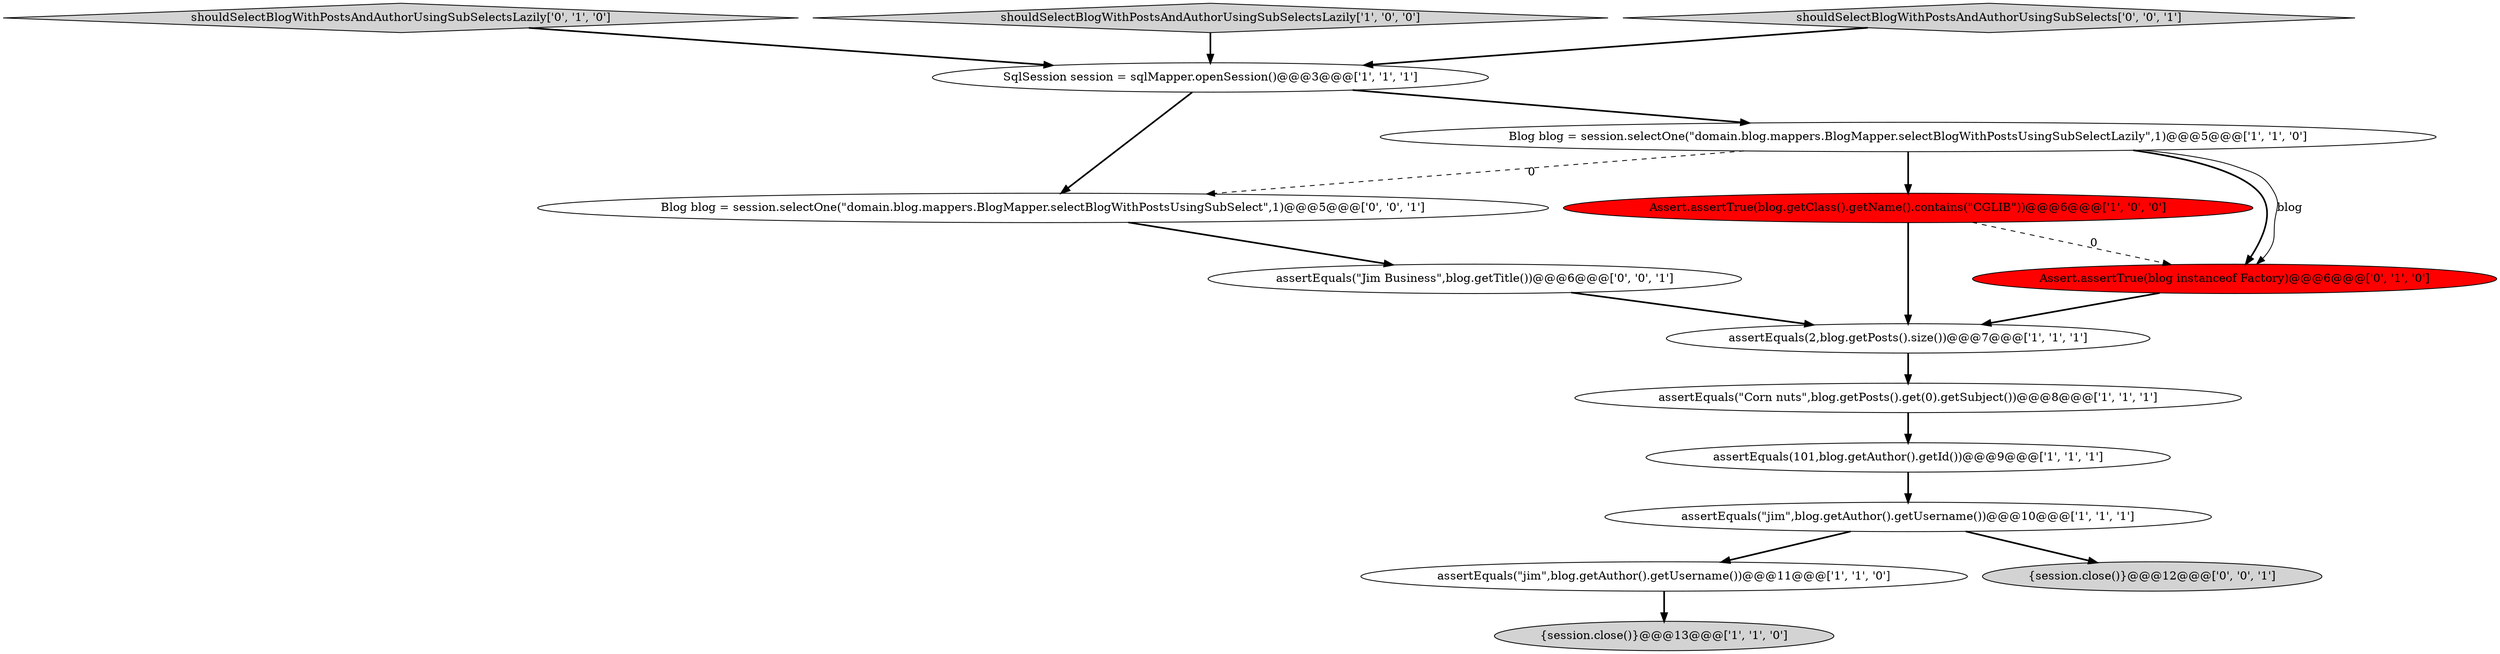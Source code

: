 digraph {
2 [style = filled, label = "Assert.assertTrue(blog.getClass().getName().contains(\"CGLIB\"))@@@6@@@['1', '0', '0']", fillcolor = red, shape = ellipse image = "AAA1AAABBB1BBB"];
11 [style = filled, label = "shouldSelectBlogWithPostsAndAuthorUsingSubSelectsLazily['0', '1', '0']", fillcolor = lightgray, shape = diamond image = "AAA0AAABBB2BBB"];
7 [style = filled, label = "SqlSession session = sqlMapper.openSession()@@@3@@@['1', '1', '1']", fillcolor = white, shape = ellipse image = "AAA0AAABBB1BBB"];
14 [style = filled, label = "assertEquals(\"Jim Business\",blog.getTitle())@@@6@@@['0', '0', '1']", fillcolor = white, shape = ellipse image = "AAA0AAABBB3BBB"];
4 [style = filled, label = "{session.close()}@@@13@@@['1', '1', '0']", fillcolor = lightgray, shape = ellipse image = "AAA0AAABBB1BBB"];
5 [style = filled, label = "assertEquals(2,blog.getPosts().size())@@@7@@@['1', '1', '1']", fillcolor = white, shape = ellipse image = "AAA0AAABBB1BBB"];
9 [style = filled, label = "assertEquals(\"jim\",blog.getAuthor().getUsername())@@@11@@@['1', '1', '0']", fillcolor = white, shape = ellipse image = "AAA0AAABBB1BBB"];
10 [style = filled, label = "Assert.assertTrue(blog instanceof Factory)@@@6@@@['0', '1', '0']", fillcolor = red, shape = ellipse image = "AAA1AAABBB2BBB"];
6 [style = filled, label = "shouldSelectBlogWithPostsAndAuthorUsingSubSelectsLazily['1', '0', '0']", fillcolor = lightgray, shape = diamond image = "AAA0AAABBB1BBB"];
3 [style = filled, label = "assertEquals(\"jim\",blog.getAuthor().getUsername())@@@10@@@['1', '1', '1']", fillcolor = white, shape = ellipse image = "AAA0AAABBB1BBB"];
12 [style = filled, label = "Blog blog = session.selectOne(\"domain.blog.mappers.BlogMapper.selectBlogWithPostsUsingSubSelect\",1)@@@5@@@['0', '0', '1']", fillcolor = white, shape = ellipse image = "AAA0AAABBB3BBB"];
13 [style = filled, label = "shouldSelectBlogWithPostsAndAuthorUsingSubSelects['0', '0', '1']", fillcolor = lightgray, shape = diamond image = "AAA0AAABBB3BBB"];
8 [style = filled, label = "assertEquals(\"Corn nuts\",blog.getPosts().get(0).getSubject())@@@8@@@['1', '1', '1']", fillcolor = white, shape = ellipse image = "AAA0AAABBB1BBB"];
15 [style = filled, label = "{session.close()}@@@12@@@['0', '0', '1']", fillcolor = lightgray, shape = ellipse image = "AAA0AAABBB3BBB"];
1 [style = filled, label = "Blog blog = session.selectOne(\"domain.blog.mappers.BlogMapper.selectBlogWithPostsUsingSubSelectLazily\",1)@@@5@@@['1', '1', '0']", fillcolor = white, shape = ellipse image = "AAA0AAABBB1BBB"];
0 [style = filled, label = "assertEquals(101,blog.getAuthor().getId())@@@9@@@['1', '1', '1']", fillcolor = white, shape = ellipse image = "AAA0AAABBB1BBB"];
8->0 [style = bold, label=""];
0->3 [style = bold, label=""];
3->9 [style = bold, label=""];
12->14 [style = bold, label=""];
5->8 [style = bold, label=""];
2->10 [style = dashed, label="0"];
1->12 [style = dashed, label="0"];
1->2 [style = bold, label=""];
3->15 [style = bold, label=""];
7->1 [style = bold, label=""];
10->5 [style = bold, label=""];
6->7 [style = bold, label=""];
1->10 [style = bold, label=""];
1->10 [style = solid, label="blog"];
7->12 [style = bold, label=""];
13->7 [style = bold, label=""];
11->7 [style = bold, label=""];
9->4 [style = bold, label=""];
2->5 [style = bold, label=""];
14->5 [style = bold, label=""];
}
